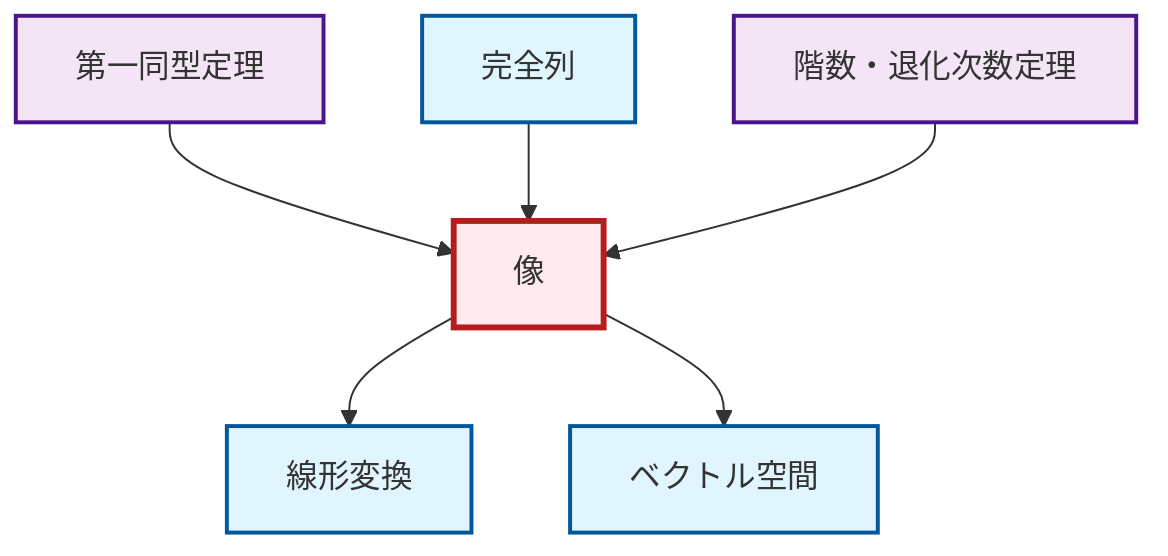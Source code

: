 graph TD
    classDef definition fill:#e1f5fe,stroke:#01579b,stroke-width:2px
    classDef theorem fill:#f3e5f5,stroke:#4a148c,stroke-width:2px
    classDef axiom fill:#fff3e0,stroke:#e65100,stroke-width:2px
    classDef example fill:#e8f5e9,stroke:#1b5e20,stroke-width:2px
    classDef current fill:#ffebee,stroke:#b71c1c,stroke-width:3px
    def-image["像"]:::definition
    def-exact-sequence["完全列"]:::definition
    def-linear-transformation["線形変換"]:::definition
    thm-rank-nullity["階数・退化次数定理"]:::theorem
    def-vector-space["ベクトル空間"]:::definition
    thm-first-isomorphism["第一同型定理"]:::theorem
    thm-first-isomorphism --> def-image
    def-image --> def-linear-transformation
    def-exact-sequence --> def-image
    def-image --> def-vector-space
    thm-rank-nullity --> def-image
    class def-image current